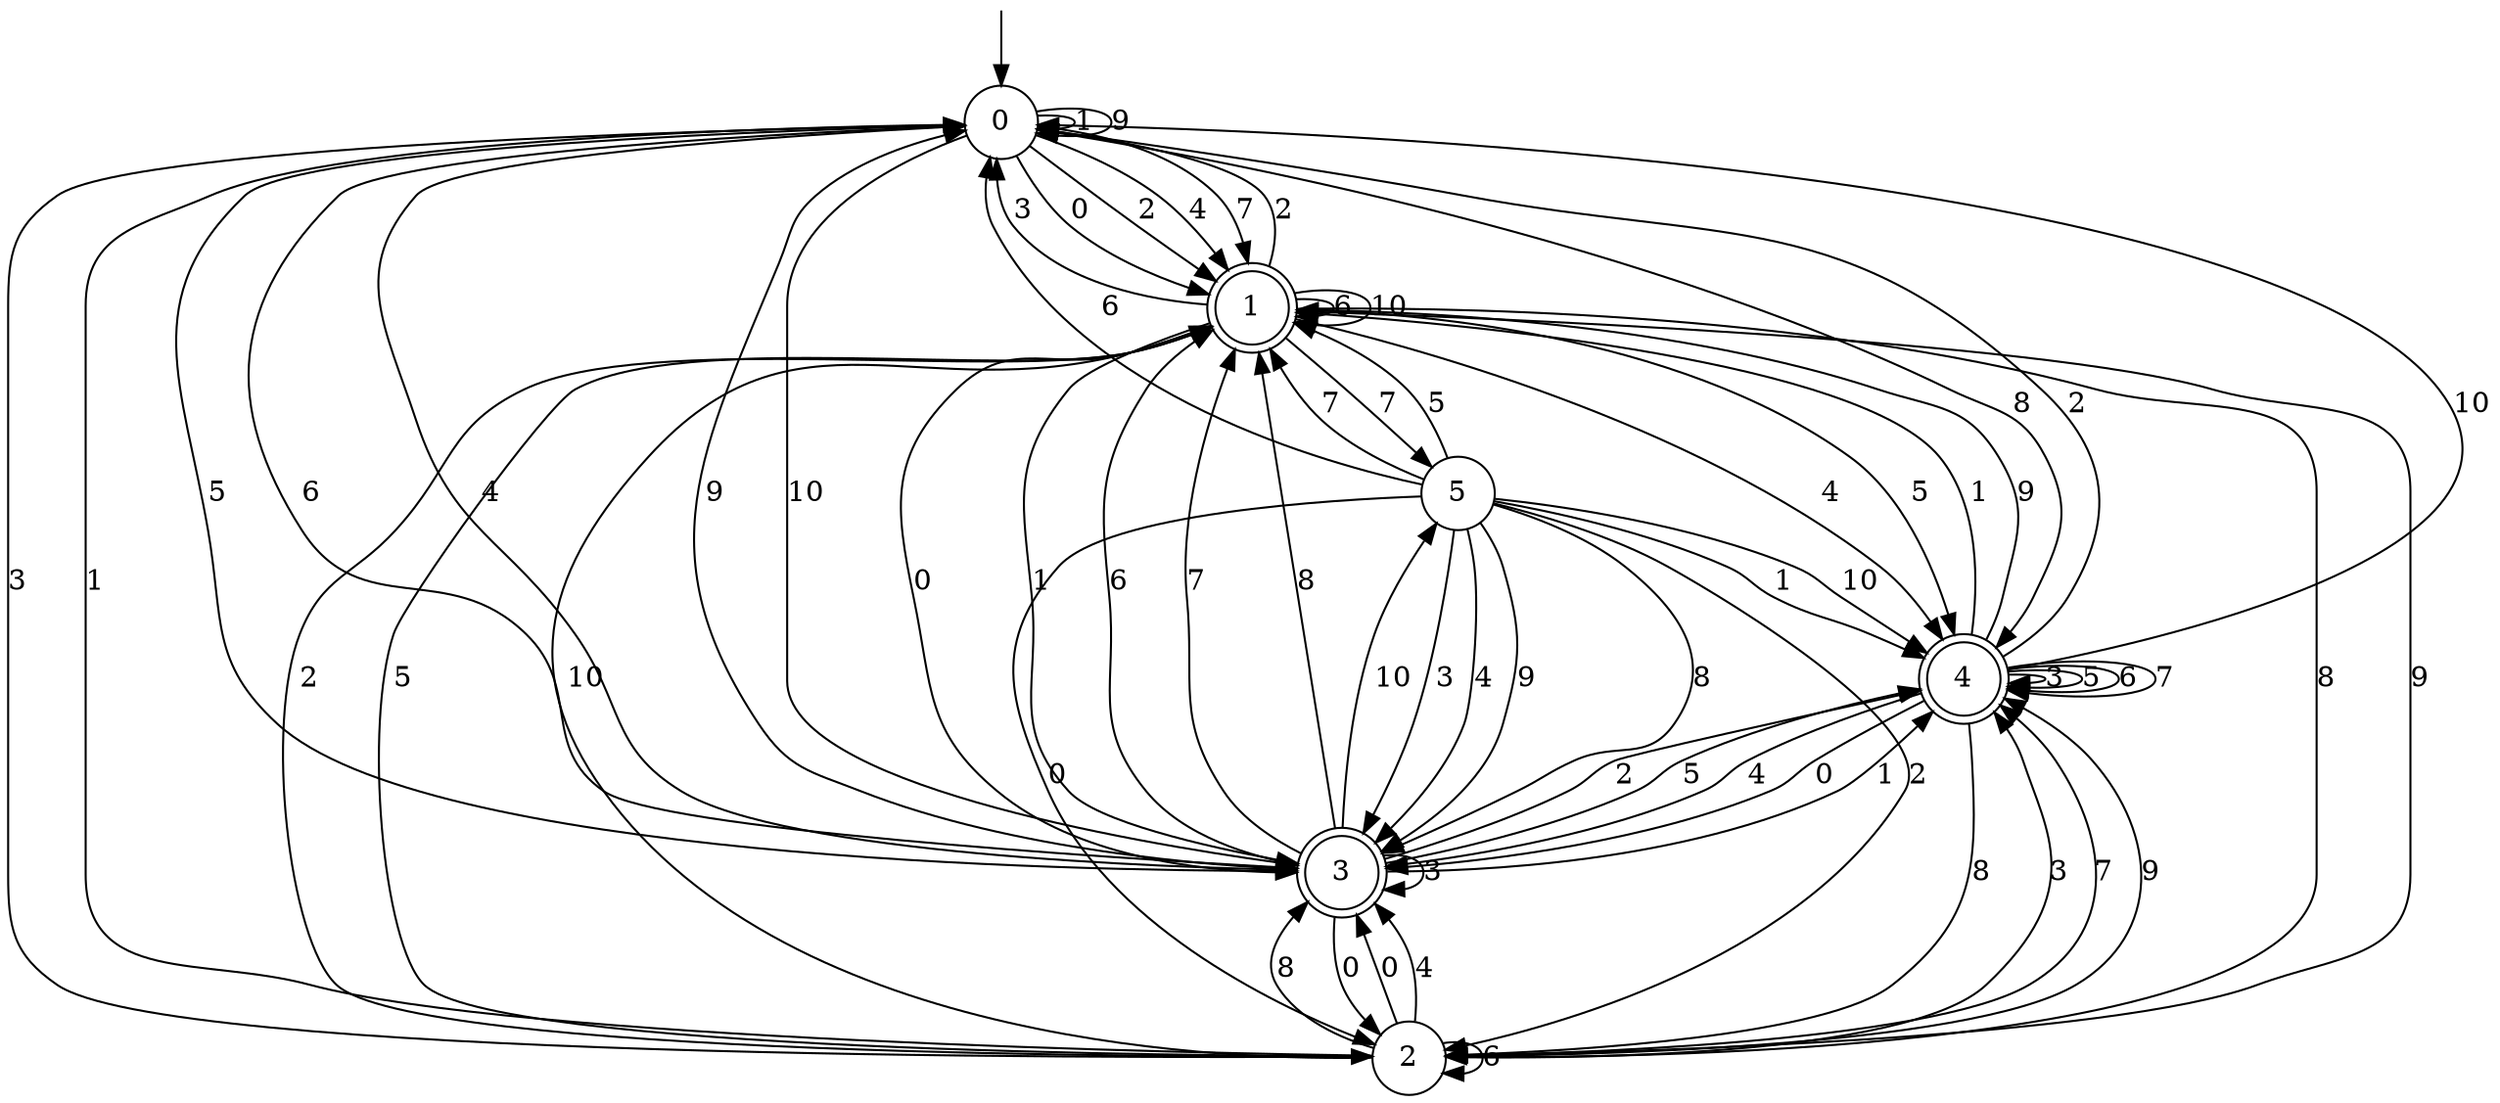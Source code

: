 digraph g {

	s0 [shape="circle" label="0"];
	s1 [shape="doublecircle" label="1"];
	s2 [shape="circle" label="2"];
	s3 [shape="doublecircle" label="3"];
	s4 [shape="doublecircle" label="4"];
	s5 [shape="circle" label="5"];
	s0 -> s1 [label="0"];
	s0 -> s0 [label="1"];
	s0 -> s1 [label="2"];
	s0 -> s2 [label="3"];
	s0 -> s1 [label="4"];
	s0 -> s3 [label="5"];
	s0 -> s3 [label="6"];
	s0 -> s1 [label="7"];
	s0 -> s4 [label="8"];
	s0 -> s0 [label="9"];
	s0 -> s3 [label="10"];
	s1 -> s3 [label="0"];
	s1 -> s3 [label="1"];
	s1 -> s0 [label="2"];
	s1 -> s0 [label="3"];
	s1 -> s4 [label="4"];
	s1 -> s4 [label="5"];
	s1 -> s1 [label="6"];
	s1 -> s5 [label="7"];
	s1 -> s2 [label="8"];
	s1 -> s2 [label="9"];
	s1 -> s1 [label="10"];
	s2 -> s3 [label="0"];
	s2 -> s0 [label="1"];
	s2 -> s1 [label="2"];
	s2 -> s4 [label="3"];
	s2 -> s3 [label="4"];
	s2 -> s1 [label="5"];
	s2 -> s2 [label="6"];
	s2 -> s4 [label="7"];
	s2 -> s3 [label="8"];
	s2 -> s4 [label="9"];
	s2 -> s1 [label="10"];
	s3 -> s2 [label="0"];
	s3 -> s4 [label="1"];
	s3 -> s4 [label="2"];
	s3 -> s3 [label="3"];
	s3 -> s0 [label="4"];
	s3 -> s4 [label="5"];
	s3 -> s1 [label="6"];
	s3 -> s1 [label="7"];
	s3 -> s1 [label="8"];
	s3 -> s0 [label="9"];
	s3 -> s5 [label="10"];
	s4 -> s3 [label="0"];
	s4 -> s1 [label="1"];
	s4 -> s0 [label="2"];
	s4 -> s4 [label="3"];
	s4 -> s3 [label="4"];
	s4 -> s4 [label="5"];
	s4 -> s4 [label="6"];
	s4 -> s4 [label="7"];
	s4 -> s2 [label="8"];
	s4 -> s1 [label="9"];
	s4 -> s0 [label="10"];
	s5 -> s2 [label="0"];
	s5 -> s4 [label="1"];
	s5 -> s2 [label="2"];
	s5 -> s3 [label="3"];
	s5 -> s3 [label="4"];
	s5 -> s1 [label="5"];
	s5 -> s0 [label="6"];
	s5 -> s1 [label="7"];
	s5 -> s3 [label="8"];
	s5 -> s3 [label="9"];
	s5 -> s4 [label="10"];

__start0 [label="" shape="none" width="0" height="0"];
__start0 -> s0;

}
